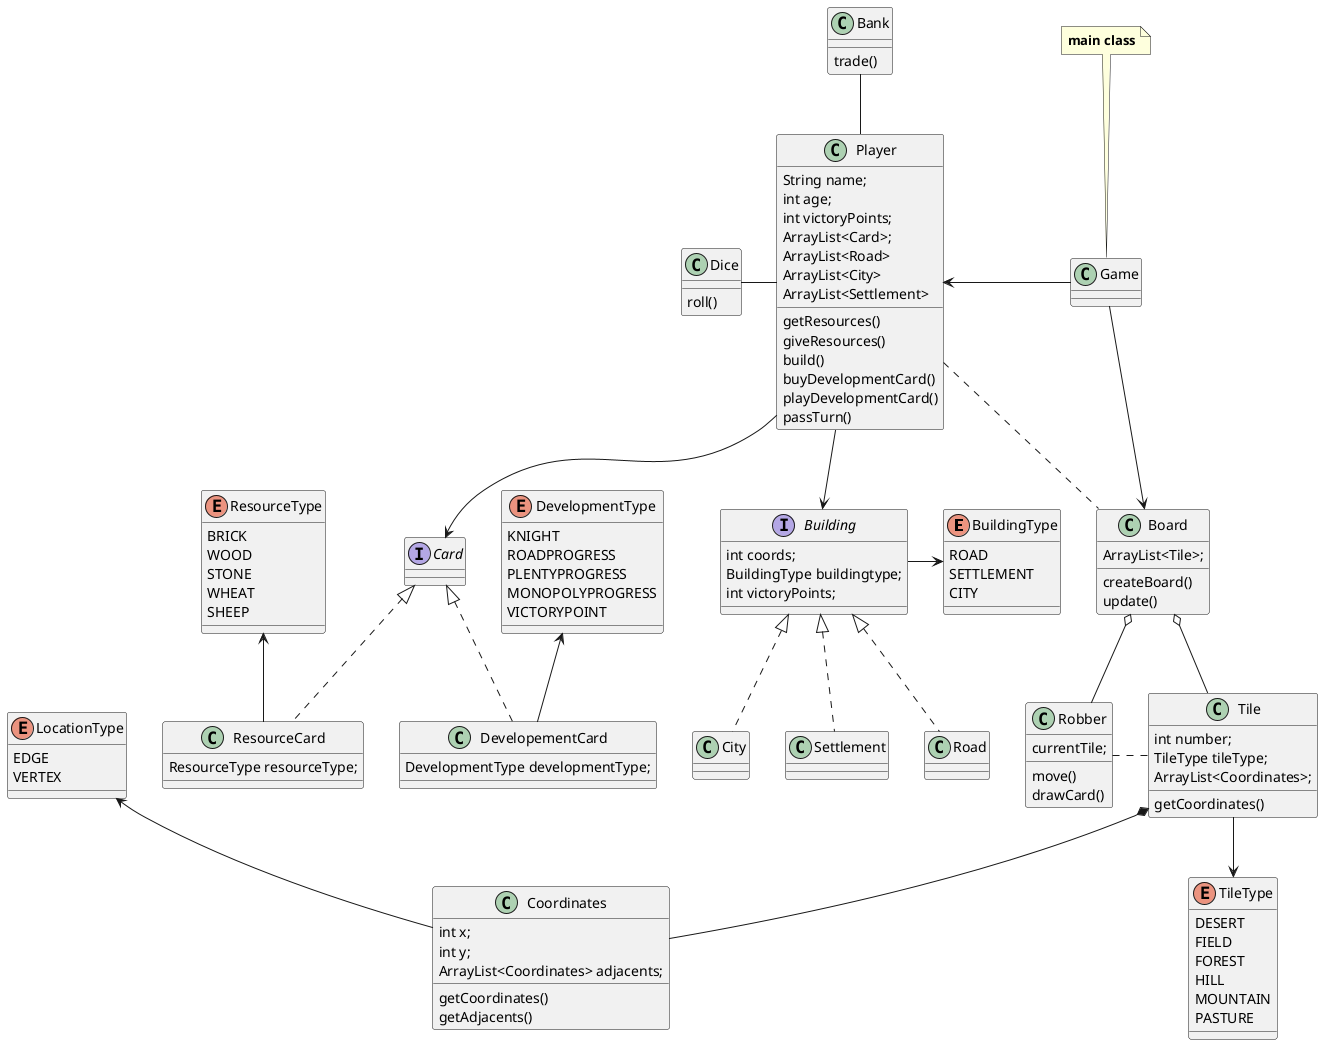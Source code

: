 @startuml



enum BuildingType {
ROAD
SETTLEMENT
CITY
}

enum TileType{
DESERT
FIELD
FOREST
HILL
MOUNTAIN
PASTURE
}

enum ResourceType{
BRICK
WOOD
STONE
WHEAT
SHEEP
}

enum DevelopmentType{
KNIGHT
ROADPROGRESS
PLENTYPROGRESS
MONOPOLYPROGRESS
VICTORYPOINT
}

enum LocationType{
EDGE
VERTEX

}

interface Building{
int coords;
BuildingType buildingtype;
int victoryPoints;
}

class City
class Settlement
class Road


class Dice{
roll()
}


class Player{

String name;
int age;
int victoryPoints;
ArrayList<Card>;
ArrayList<Road>
ArrayList<City>
ArrayList<Settlement>
getResources()
giveResources()
build()
buyDevelopmentCard()
playDevelopmentCard()
passTurn()
}


class Robber{
currentTile;
move()
drawCard()
}




interface Card{

}


class ResourceCard{
ResourceType resourceType;
}

class DevelopementCard{
DevelopmentType developmentType;
}

class Bank{
trade()
}


class Board{

ArrayList<Tile>;

createBoard()
update()

}

class Tile{
int number;
TileType tileType;
ArrayList<Coordinates>;

getCoordinates()

}

class Coordinates{
int x;
int y;
ArrayList<Coordinates> adjacents;

getCoordinates()
getAdjacents()

}

note "<b>main class</b>" as N1
class Game

N1 -down- Game

Game -down-> Board
Game -left-> Player


Building <|.. City
Building <|.. Settlement
Building <|.. Road

BuildingType <-left- Building
TileType <-up- Tile

Player --> Card
Card <|.. ResourceCard
Card <|.. DevelopementCard
ResourceType <-down- ResourceCard
DevelopmentType <-down- DevelopementCard

Bank -down- Player
Dice -right- Player
Player --> Building


Board o-right- Tile
Board o-down- Robber
Robber . Tile
Tile *-- Coordinates
Player .. Board

LocationType <-down- Coordinates

@enduml